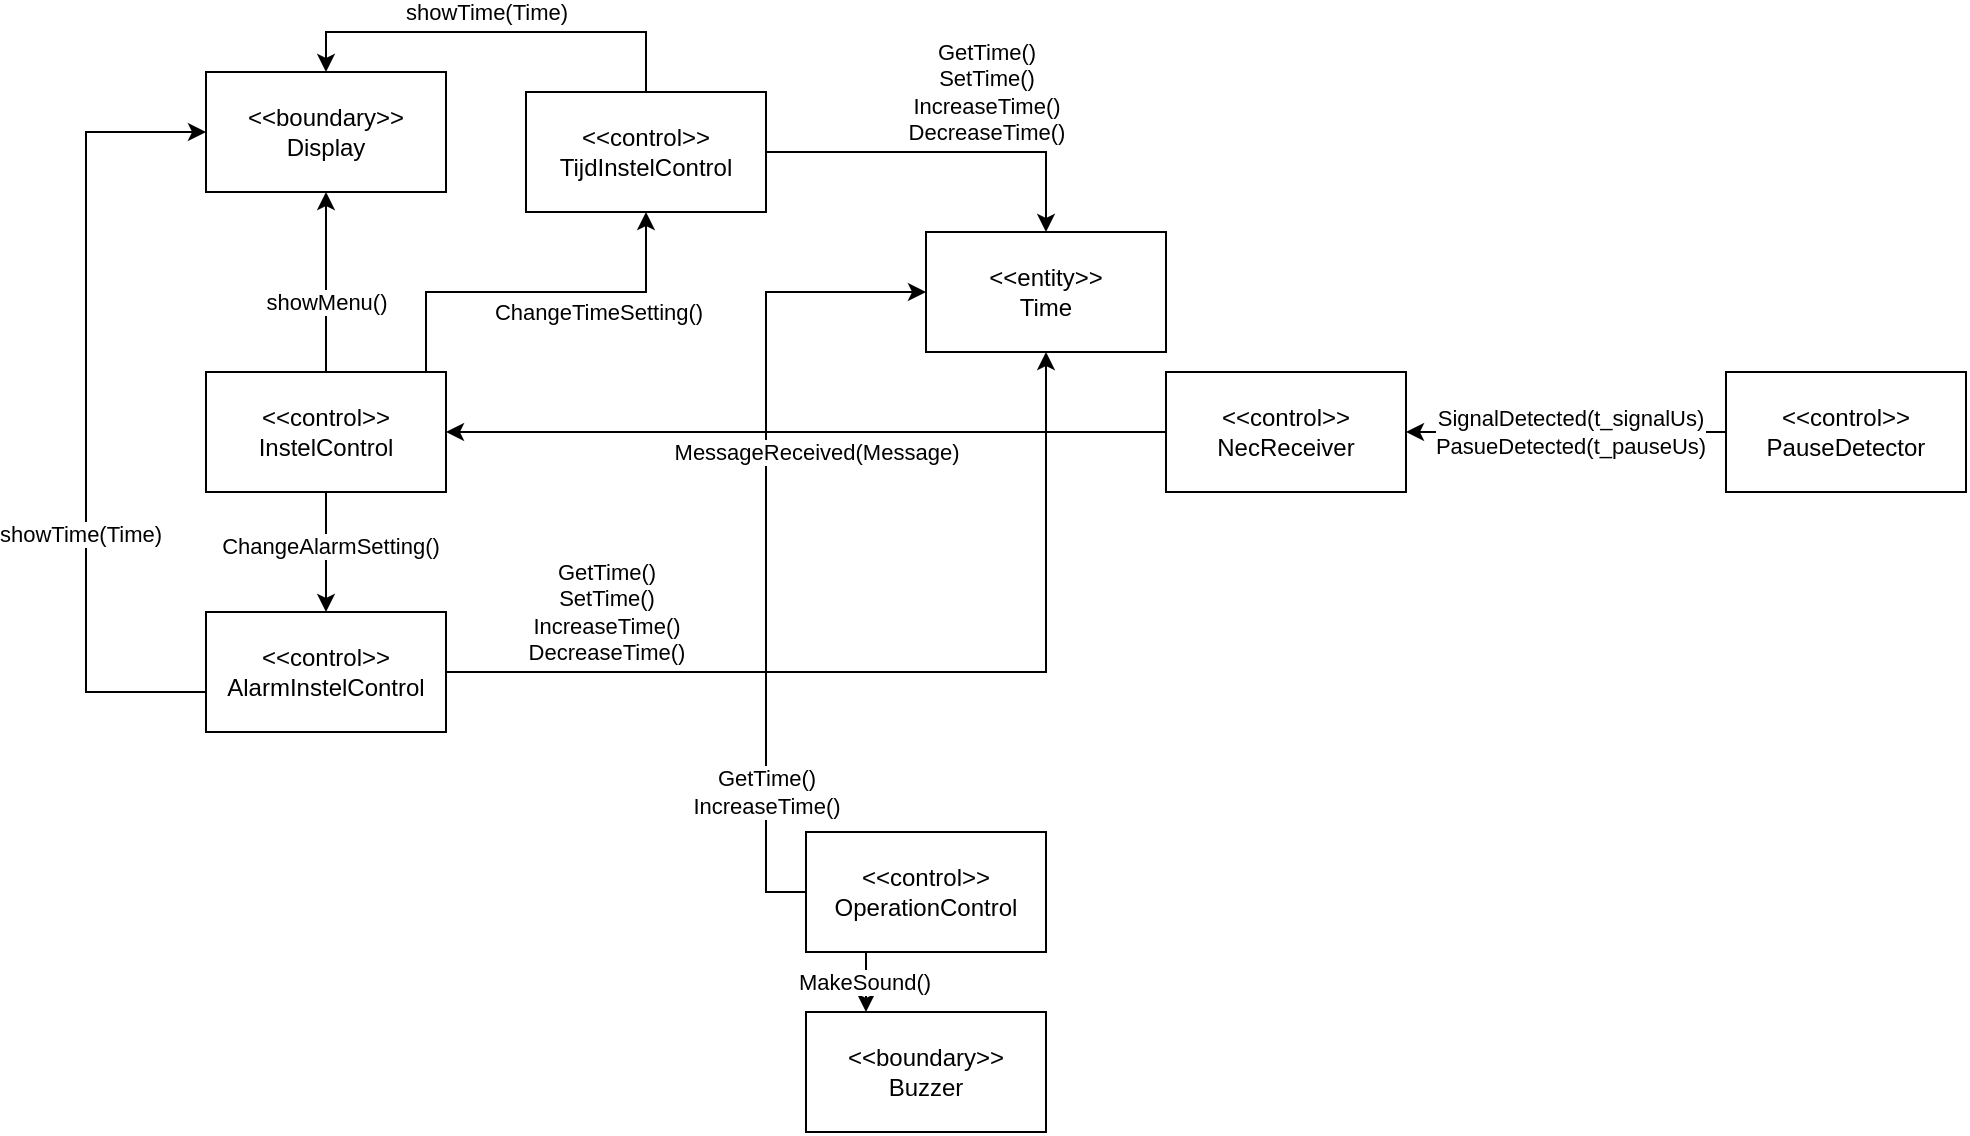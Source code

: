 <mxfile version="28.1.0">
  <diagram name="Pagina-1" id="y9TlppjyEf53RtiNAtn1">
    <mxGraphModel dx="1601" dy="1872" grid="1" gridSize="10" guides="1" tooltips="1" connect="1" arrows="1" fold="1" page="1" pageScale="1" pageWidth="827" pageHeight="1169" math="0" shadow="0">
      <root>
        <mxCell id="0" />
        <mxCell id="1" parent="0" />
        <mxCell id="vog2MQybY8CkKpnvj9uA-33" style="edgeStyle=orthogonalEdgeStyle;rounded=0;orthogonalLoop=1;jettySize=auto;html=1;entryX=0;entryY=0.5;entryDx=0;entryDy=0;" parent="1" source="vog2MQybY8CkKpnvj9uA-1" target="vog2MQybY8CkKpnvj9uA-27" edge="1">
          <mxGeometry relative="1" as="geometry">
            <Array as="points">
              <mxPoint x="590" y="410" />
              <mxPoint x="590" y="110" />
            </Array>
          </mxGeometry>
        </mxCell>
        <mxCell id="vog2MQybY8CkKpnvj9uA-34" value="GetTime()&lt;div&gt;IncreaseTime()&lt;/div&gt;" style="edgeLabel;html=1;align=center;verticalAlign=middle;resizable=0;points=[];" parent="vog2MQybY8CkKpnvj9uA-33" vertex="1" connectable="0">
          <mxGeometry x="-0.72" y="1" relative="1" as="geometry">
            <mxPoint x="1" y="-14" as="offset" />
          </mxGeometry>
        </mxCell>
        <mxCell id="vog2MQybY8CkKpnvj9uA-49" style="edgeStyle=orthogonalEdgeStyle;rounded=0;orthogonalLoop=1;jettySize=auto;html=1;exitX=0.25;exitY=1;exitDx=0;exitDy=0;entryX=0.25;entryY=0;entryDx=0;entryDy=0;" parent="1" source="vog2MQybY8CkKpnvj9uA-1" target="vog2MQybY8CkKpnvj9uA-6" edge="1">
          <mxGeometry relative="1" as="geometry" />
        </mxCell>
        <mxCell id="vog2MQybY8CkKpnvj9uA-50" value="MakeSound()" style="edgeLabel;html=1;align=center;verticalAlign=middle;resizable=0;points=[];" parent="vog2MQybY8CkKpnvj9uA-49" vertex="1" connectable="0">
          <mxGeometry x="-0.032" y="-1" relative="1" as="geometry">
            <mxPoint as="offset" />
          </mxGeometry>
        </mxCell>
        <mxCell id="vog2MQybY8CkKpnvj9uA-1" value="&amp;lt;&amp;lt;control&amp;gt;&amp;gt;&lt;div&gt;OperationControl&lt;/div&gt;" style="rounded=0;whiteSpace=wrap;html=1;" parent="1" vertex="1">
          <mxGeometry x="610" y="380" width="120" height="60" as="geometry" />
        </mxCell>
        <mxCell id="vog2MQybY8CkKpnvj9uA-11" style="edgeStyle=orthogonalEdgeStyle;rounded=0;orthogonalLoop=1;jettySize=auto;html=1;entryX=0.5;entryY=1;entryDx=0;entryDy=0;" parent="1" source="vog2MQybY8CkKpnvj9uA-2" target="vog2MQybY8CkKpnvj9uA-5" edge="1">
          <mxGeometry relative="1" as="geometry" />
        </mxCell>
        <mxCell id="vog2MQybY8CkKpnvj9uA-12" value="showMenu()" style="edgeLabel;html=1;align=center;verticalAlign=middle;resizable=0;points=[];" parent="vog2MQybY8CkKpnvj9uA-11" vertex="1" connectable="0">
          <mxGeometry x="-0.227" y="1" relative="1" as="geometry">
            <mxPoint x="1" as="offset" />
          </mxGeometry>
        </mxCell>
        <mxCell id="GNJo7rJGvy5pioMQCngX-1" style="edgeStyle=orthogonalEdgeStyle;rounded=0;orthogonalLoop=1;jettySize=auto;html=1;entryX=0.5;entryY=1;entryDx=0;entryDy=0;" parent="1" source="vog2MQybY8CkKpnvj9uA-2" target="vog2MQybY8CkKpnvj9uA-3" edge="1">
          <mxGeometry relative="1" as="geometry">
            <Array as="points">
              <mxPoint x="420" y="110" />
              <mxPoint x="530" y="110" />
            </Array>
          </mxGeometry>
        </mxCell>
        <mxCell id="GNJo7rJGvy5pioMQCngX-2" value="ChangeTimeSetting()" style="edgeLabel;html=1;align=center;verticalAlign=middle;resizable=0;points=[];" parent="GNJo7rJGvy5pioMQCngX-1" vertex="1" connectable="0">
          <mxGeometry x="0.326" y="-1" relative="1" as="geometry">
            <mxPoint y="9" as="offset" />
          </mxGeometry>
        </mxCell>
        <mxCell id="GNJo7rJGvy5pioMQCngX-3" style="edgeStyle=orthogonalEdgeStyle;rounded=0;orthogonalLoop=1;jettySize=auto;html=1;entryX=0.5;entryY=0;entryDx=0;entryDy=0;" parent="1" source="vog2MQybY8CkKpnvj9uA-2" target="vog2MQybY8CkKpnvj9uA-4" edge="1">
          <mxGeometry relative="1" as="geometry" />
        </mxCell>
        <mxCell id="GNJo7rJGvy5pioMQCngX-4" value="ChangeAlarmSetting()" style="edgeLabel;html=1;align=center;verticalAlign=middle;resizable=0;points=[];" parent="GNJo7rJGvy5pioMQCngX-3" vertex="1" connectable="0">
          <mxGeometry x="-0.12" y="2" relative="1" as="geometry">
            <mxPoint as="offset" />
          </mxGeometry>
        </mxCell>
        <mxCell id="vog2MQybY8CkKpnvj9uA-2" value="&amp;lt;&amp;lt;control&amp;gt;&amp;gt;&lt;div&gt;InstelControl&lt;/div&gt;" style="rounded=0;whiteSpace=wrap;html=1;" parent="1" vertex="1">
          <mxGeometry x="310" y="150" width="120" height="60" as="geometry" />
        </mxCell>
        <mxCell id="vog2MQybY8CkKpnvj9uA-13" style="edgeStyle=orthogonalEdgeStyle;rounded=0;orthogonalLoop=1;jettySize=auto;html=1;entryX=0.5;entryY=0;entryDx=0;entryDy=0;exitX=0.5;exitY=0;exitDx=0;exitDy=0;" parent="1" source="vog2MQybY8CkKpnvj9uA-3" target="vog2MQybY8CkKpnvj9uA-5" edge="1">
          <mxGeometry relative="1" as="geometry">
            <Array as="points">
              <mxPoint x="530" y="-20" />
              <mxPoint x="370" y="-20" />
            </Array>
          </mxGeometry>
        </mxCell>
        <mxCell id="vog2MQybY8CkKpnvj9uA-14" value="showTime(Time)" style="edgeLabel;html=1;align=center;verticalAlign=middle;resizable=0;points=[];" parent="vog2MQybY8CkKpnvj9uA-13" vertex="1" connectable="0">
          <mxGeometry x="-0.345" y="-1" relative="1" as="geometry">
            <mxPoint x="-41" y="-9" as="offset" />
          </mxGeometry>
        </mxCell>
        <mxCell id="vog2MQybY8CkKpnvj9uA-29" style="edgeStyle=orthogonalEdgeStyle;rounded=0;orthogonalLoop=1;jettySize=auto;html=1;exitX=1;exitY=0.5;exitDx=0;exitDy=0;entryX=0.5;entryY=0;entryDx=0;entryDy=0;" parent="1" source="vog2MQybY8CkKpnvj9uA-3" target="vog2MQybY8CkKpnvj9uA-27" edge="1">
          <mxGeometry relative="1" as="geometry" />
        </mxCell>
        <mxCell id="vog2MQybY8CkKpnvj9uA-3" value="&amp;lt;&amp;lt;control&amp;gt;&amp;gt;&lt;div&gt;TijdInstelControl&lt;/div&gt;" style="rounded=0;whiteSpace=wrap;html=1;" parent="1" vertex="1">
          <mxGeometry x="470" y="10" width="120" height="60" as="geometry" />
        </mxCell>
        <mxCell id="vog2MQybY8CkKpnvj9uA-35" style="edgeStyle=orthogonalEdgeStyle;rounded=0;orthogonalLoop=1;jettySize=auto;html=1;entryX=0;entryY=0.5;entryDx=0;entryDy=0;" parent="1" source="vog2MQybY8CkKpnvj9uA-4" target="vog2MQybY8CkKpnvj9uA-5" edge="1">
          <mxGeometry relative="1" as="geometry">
            <Array as="points">
              <mxPoint x="250" y="310" />
              <mxPoint x="250" y="30" />
            </Array>
          </mxGeometry>
        </mxCell>
        <mxCell id="vog2MQybY8CkKpnvj9uA-40" value="showTime(Time)" style="edgeLabel;html=1;align=center;verticalAlign=middle;resizable=0;points=[];" parent="vog2MQybY8CkKpnvj9uA-35" vertex="1" connectable="0">
          <mxGeometry x="-0.306" y="3" relative="1" as="geometry">
            <mxPoint as="offset" />
          </mxGeometry>
        </mxCell>
        <mxCell id="vog2MQybY8CkKpnvj9uA-41" style="edgeStyle=orthogonalEdgeStyle;rounded=0;orthogonalLoop=1;jettySize=auto;html=1;entryX=0.5;entryY=1;entryDx=0;entryDy=0;" parent="1" source="vog2MQybY8CkKpnvj9uA-4" target="vog2MQybY8CkKpnvj9uA-27" edge="1">
          <mxGeometry relative="1" as="geometry" />
        </mxCell>
        <mxCell id="GNJo7rJGvy5pioMQCngX-5" value="GetTime()&lt;div&gt;SetTime()&lt;/div&gt;&lt;div&gt;&lt;div&gt;IncreaseTime()&lt;/div&gt;&lt;div&gt;DecreaseTime()&lt;/div&gt;&lt;/div&gt;" style="edgeLabel;html=1;align=center;verticalAlign=middle;resizable=0;points=[];" parent="vog2MQybY8CkKpnvj9uA-41" vertex="1" connectable="0">
          <mxGeometry x="-0.702" y="-1" relative="1" as="geometry">
            <mxPoint x="11" y="-31" as="offset" />
          </mxGeometry>
        </mxCell>
        <mxCell id="vog2MQybY8CkKpnvj9uA-4" value="&amp;lt;&amp;lt;control&amp;gt;&amp;gt;&lt;div&gt;AlarmInstelControl&lt;/div&gt;" style="rounded=0;whiteSpace=wrap;html=1;" parent="1" vertex="1">
          <mxGeometry x="310" y="270" width="120" height="60" as="geometry" />
        </mxCell>
        <mxCell id="vog2MQybY8CkKpnvj9uA-5" value="&amp;lt;&amp;lt;boundary&amp;gt;&amp;gt;&lt;div&gt;Display&lt;/div&gt;" style="rounded=0;whiteSpace=wrap;html=1;" parent="1" vertex="1">
          <mxGeometry x="310" width="120" height="60" as="geometry" />
        </mxCell>
        <mxCell id="vog2MQybY8CkKpnvj9uA-6" value="&amp;lt;&amp;lt;boundary&amp;gt;&amp;gt;&lt;div&gt;Buzzer&lt;/div&gt;" style="rounded=0;whiteSpace=wrap;html=1;" parent="1" vertex="1">
          <mxGeometry x="610" y="470" width="120" height="60" as="geometry" />
        </mxCell>
        <mxCell id="vog2MQybY8CkKpnvj9uA-8" style="edgeStyle=orthogonalEdgeStyle;rounded=0;orthogonalLoop=1;jettySize=auto;html=1;entryX=1;entryY=0.5;entryDx=0;entryDy=0;" parent="1" source="vog2MQybY8CkKpnvj9uA-7" target="vog2MQybY8CkKpnvj9uA-2" edge="1">
          <mxGeometry relative="1" as="geometry" />
        </mxCell>
        <mxCell id="vog2MQybY8CkKpnvj9uA-10" value="MessageReceived(Message)" style="edgeLabel;html=1;align=center;verticalAlign=middle;resizable=0;points=[];" parent="vog2MQybY8CkKpnvj9uA-8" vertex="1" connectable="0">
          <mxGeometry x="0.057" y="-1" relative="1" as="geometry">
            <mxPoint x="15" y="11" as="offset" />
          </mxGeometry>
        </mxCell>
        <mxCell id="vog2MQybY8CkKpnvj9uA-7" value="&amp;lt;&amp;lt;control&amp;gt;&amp;gt;&lt;div&gt;NecReceiver&lt;/div&gt;" style="rounded=0;whiteSpace=wrap;html=1;" parent="1" vertex="1">
          <mxGeometry x="790" y="150" width="120" height="60" as="geometry" />
        </mxCell>
        <mxCell id="vog2MQybY8CkKpnvj9uA-27" value="&amp;lt;&amp;lt;entity&amp;gt;&amp;gt;&lt;div&gt;Time&lt;/div&gt;" style="rounded=0;whiteSpace=wrap;html=1;" parent="1" vertex="1">
          <mxGeometry x="670" y="80" width="120" height="60" as="geometry" />
        </mxCell>
        <mxCell id="vog2MQybY8CkKpnvj9uA-53" style="edgeStyle=orthogonalEdgeStyle;rounded=0;orthogonalLoop=1;jettySize=auto;html=1;entryX=1;entryY=0.5;entryDx=0;entryDy=0;" parent="1" source="vog2MQybY8CkKpnvj9uA-51" target="vog2MQybY8CkKpnvj9uA-7" edge="1">
          <mxGeometry relative="1" as="geometry" />
        </mxCell>
        <mxCell id="vog2MQybY8CkKpnvj9uA-57" value="SignalDetected(t_signalUs)&lt;div&gt;PasueDetected(t_pauseUs)&lt;/div&gt;" style="edgeLabel;html=1;align=center;verticalAlign=middle;resizable=0;points=[];" parent="vog2MQybY8CkKpnvj9uA-53" vertex="1" connectable="0">
          <mxGeometry x="-0.019" relative="1" as="geometry">
            <mxPoint as="offset" />
          </mxGeometry>
        </mxCell>
        <mxCell id="vog2MQybY8CkKpnvj9uA-51" value="&amp;lt;&amp;lt;control&amp;gt;&amp;gt;&lt;div&gt;PauseDetector&lt;/div&gt;" style="rounded=0;whiteSpace=wrap;html=1;" parent="1" vertex="1">
          <mxGeometry x="1070" y="150" width="120" height="60" as="geometry" />
        </mxCell>
        <mxCell id="GNJo7rJGvy5pioMQCngX-6" value="GetTime()&lt;div&gt;SetTime()&lt;/div&gt;&lt;div&gt;&lt;div&gt;IncreaseTime()&lt;/div&gt;&lt;div&gt;DecreaseTime()&lt;/div&gt;&lt;/div&gt;" style="edgeLabel;html=1;align=center;verticalAlign=middle;resizable=0;points=[];" parent="1" vertex="1" connectable="0">
          <mxGeometry x="700" y="10" as="geometry" />
        </mxCell>
      </root>
    </mxGraphModel>
  </diagram>
</mxfile>

